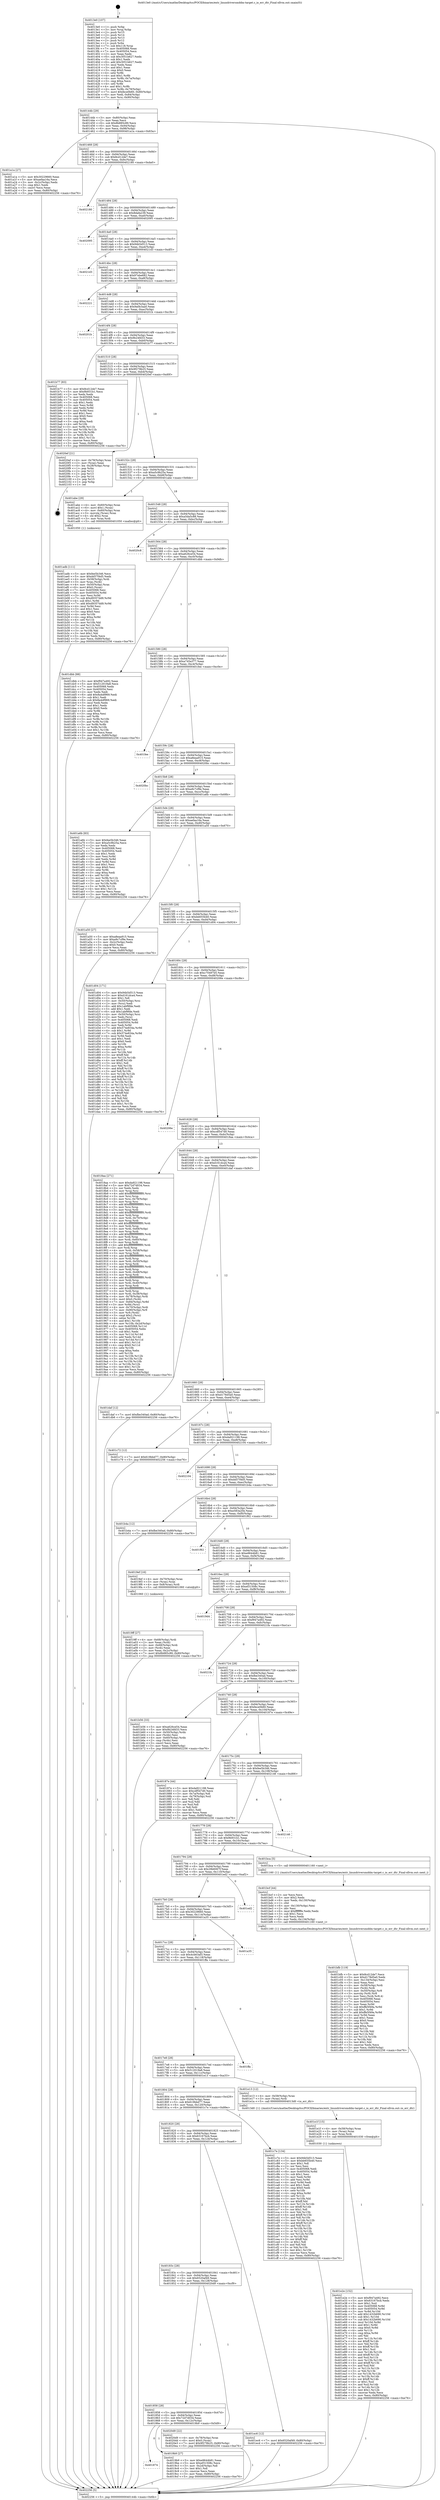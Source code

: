 digraph "0x4013e0" {
  label = "0x4013e0 (/mnt/c/Users/mathe/Desktop/tcc/POCII/binaries/extr_linuxdriversmddm-target.c_io_err_dtr_Final-ollvm.out::main(0))"
  labelloc = "t"
  node[shape=record]

  Entry [label="",width=0.3,height=0.3,shape=circle,fillcolor=black,style=filled]
  "0x40144b" [label="{
     0x40144b [29]\l
     | [instrs]\l
     &nbsp;&nbsp;0x40144b \<+3\>: mov -0x80(%rbp),%eax\l
     &nbsp;&nbsp;0x40144e \<+2\>: mov %eax,%ecx\l
     &nbsp;&nbsp;0x401450 \<+6\>: sub $0x8b885c89,%ecx\l
     &nbsp;&nbsp;0x401456 \<+6\>: mov %eax,-0x94(%rbp)\l
     &nbsp;&nbsp;0x40145c \<+6\>: mov %ecx,-0x98(%rbp)\l
     &nbsp;&nbsp;0x401462 \<+6\>: je 0000000000401a1a \<main+0x63a\>\l
  }"]
  "0x401a1a" [label="{
     0x401a1a [27]\l
     | [instrs]\l
     &nbsp;&nbsp;0x401a1a \<+5\>: mov $0x30229660,%eax\l
     &nbsp;&nbsp;0x401a1f \<+5\>: mov $0xaefaa16a,%ecx\l
     &nbsp;&nbsp;0x401a24 \<+3\>: mov -0x2c(%rbp),%edx\l
     &nbsp;&nbsp;0x401a27 \<+3\>: cmp $0x1,%edx\l
     &nbsp;&nbsp;0x401a2a \<+3\>: cmovl %ecx,%eax\l
     &nbsp;&nbsp;0x401a2d \<+3\>: mov %eax,-0x80(%rbp)\l
     &nbsp;&nbsp;0x401a30 \<+5\>: jmp 0000000000402256 \<main+0xe76\>\l
  }"]
  "0x401468" [label="{
     0x401468 [28]\l
     | [instrs]\l
     &nbsp;&nbsp;0x401468 \<+5\>: jmp 000000000040146d \<main+0x8d\>\l
     &nbsp;&nbsp;0x40146d \<+6\>: mov -0x94(%rbp),%eax\l
     &nbsp;&nbsp;0x401473 \<+5\>: sub $0x8cd12de7,%eax\l
     &nbsp;&nbsp;0x401478 \<+6\>: mov %eax,-0x9c(%rbp)\l
     &nbsp;&nbsp;0x40147e \<+6\>: je 0000000000402180 \<main+0xda0\>\l
  }"]
  Exit [label="",width=0.3,height=0.3,shape=circle,fillcolor=black,style=filled,peripheries=2]
  "0x402180" [label="{
     0x402180\l
  }", style=dashed]
  "0x401484" [label="{
     0x401484 [28]\l
     | [instrs]\l
     &nbsp;&nbsp;0x401484 \<+5\>: jmp 0000000000401489 \<main+0xa9\>\l
     &nbsp;&nbsp;0x401489 \<+6\>: mov -0x94(%rbp),%eax\l
     &nbsp;&nbsp;0x40148f \<+5\>: sub $0x8dafa239,%eax\l
     &nbsp;&nbsp;0x401494 \<+6\>: mov %eax,-0xa0(%rbp)\l
     &nbsp;&nbsp;0x40149a \<+6\>: je 0000000000402095 \<main+0xcb5\>\l
  }"]
  "0x401e2e" [label="{
     0x401e2e [152]\l
     | [instrs]\l
     &nbsp;&nbsp;0x401e2e \<+5\>: mov $0xf947a492,%ecx\l
     &nbsp;&nbsp;0x401e33 \<+5\>: mov $0x63167bcb,%edx\l
     &nbsp;&nbsp;0x401e38 \<+3\>: mov $0x1,%sil\l
     &nbsp;&nbsp;0x401e3b \<+8\>: mov 0x405068,%r8d\l
     &nbsp;&nbsp;0x401e43 \<+8\>: mov 0x405054,%r9d\l
     &nbsp;&nbsp;0x401e4b \<+3\>: mov %r8d,%r10d\l
     &nbsp;&nbsp;0x401e4e \<+7\>: add $0x1432b690,%r10d\l
     &nbsp;&nbsp;0x401e55 \<+4\>: sub $0x1,%r10d\l
     &nbsp;&nbsp;0x401e59 \<+7\>: sub $0x1432b690,%r10d\l
     &nbsp;&nbsp;0x401e60 \<+4\>: imul %r10d,%r8d\l
     &nbsp;&nbsp;0x401e64 \<+4\>: and $0x1,%r8d\l
     &nbsp;&nbsp;0x401e68 \<+4\>: cmp $0x0,%r8d\l
     &nbsp;&nbsp;0x401e6c \<+4\>: sete %r11b\l
     &nbsp;&nbsp;0x401e70 \<+4\>: cmp $0xa,%r9d\l
     &nbsp;&nbsp;0x401e74 \<+3\>: setl %bl\l
     &nbsp;&nbsp;0x401e77 \<+3\>: mov %r11b,%r14b\l
     &nbsp;&nbsp;0x401e7a \<+4\>: xor $0xff,%r14b\l
     &nbsp;&nbsp;0x401e7e \<+3\>: mov %bl,%r15b\l
     &nbsp;&nbsp;0x401e81 \<+4\>: xor $0xff,%r15b\l
     &nbsp;&nbsp;0x401e85 \<+4\>: xor $0x1,%sil\l
     &nbsp;&nbsp;0x401e89 \<+3\>: mov %r14b,%r12b\l
     &nbsp;&nbsp;0x401e8c \<+4\>: and $0xff,%r12b\l
     &nbsp;&nbsp;0x401e90 \<+3\>: and %sil,%r11b\l
     &nbsp;&nbsp;0x401e93 \<+3\>: mov %r15b,%r13b\l
     &nbsp;&nbsp;0x401e96 \<+4\>: and $0xff,%r13b\l
     &nbsp;&nbsp;0x401e9a \<+3\>: and %sil,%bl\l
     &nbsp;&nbsp;0x401e9d \<+3\>: or %r11b,%r12b\l
     &nbsp;&nbsp;0x401ea0 \<+3\>: or %bl,%r13b\l
     &nbsp;&nbsp;0x401ea3 \<+3\>: xor %r13b,%r12b\l
     &nbsp;&nbsp;0x401ea6 \<+3\>: or %r15b,%r14b\l
     &nbsp;&nbsp;0x401ea9 \<+4\>: xor $0xff,%r14b\l
     &nbsp;&nbsp;0x401ead \<+4\>: or $0x1,%sil\l
     &nbsp;&nbsp;0x401eb1 \<+3\>: and %sil,%r14b\l
     &nbsp;&nbsp;0x401eb4 \<+3\>: or %r14b,%r12b\l
     &nbsp;&nbsp;0x401eb7 \<+4\>: test $0x1,%r12b\l
     &nbsp;&nbsp;0x401ebb \<+3\>: cmovne %edx,%ecx\l
     &nbsp;&nbsp;0x401ebe \<+3\>: mov %ecx,-0x80(%rbp)\l
     &nbsp;&nbsp;0x401ec1 \<+5\>: jmp 0000000000402256 \<main+0xe76\>\l
  }"]
  "0x402095" [label="{
     0x402095\l
  }", style=dashed]
  "0x4014a0" [label="{
     0x4014a0 [28]\l
     | [instrs]\l
     &nbsp;&nbsp;0x4014a0 \<+5\>: jmp 00000000004014a5 \<main+0xc5\>\l
     &nbsp;&nbsp;0x4014a5 \<+6\>: mov -0x94(%rbp),%eax\l
     &nbsp;&nbsp;0x4014ab \<+5\>: sub $0x94b5d513,%eax\l
     &nbsp;&nbsp;0x4014b0 \<+6\>: mov %eax,-0xa4(%rbp)\l
     &nbsp;&nbsp;0x4014b6 \<+6\>: je 00000000004021d3 \<main+0xdf3\>\l
  }"]
  "0x401e1f" [label="{
     0x401e1f [15]\l
     | [instrs]\l
     &nbsp;&nbsp;0x401e1f \<+4\>: mov -0x58(%rbp),%rax\l
     &nbsp;&nbsp;0x401e23 \<+3\>: mov (%rax),%rax\l
     &nbsp;&nbsp;0x401e26 \<+3\>: mov %rax,%rdi\l
     &nbsp;&nbsp;0x401e29 \<+5\>: call 0000000000401030 \<free@plt\>\l
     | [calls]\l
     &nbsp;&nbsp;0x401030 \{1\} (unknown)\l
  }"]
  "0x4021d3" [label="{
     0x4021d3\l
  }", style=dashed]
  "0x4014bc" [label="{
     0x4014bc [28]\l
     | [instrs]\l
     &nbsp;&nbsp;0x4014bc \<+5\>: jmp 00000000004014c1 \<main+0xe1\>\l
     &nbsp;&nbsp;0x4014c1 \<+6\>: mov -0x94(%rbp),%eax\l
     &nbsp;&nbsp;0x4014c7 \<+5\>: sub $0x97ebe682,%eax\l
     &nbsp;&nbsp;0x4014cc \<+6\>: mov %eax,-0xa8(%rbp)\l
     &nbsp;&nbsp;0x4014d2 \<+6\>: je 0000000000402221 \<main+0xe41\>\l
  }"]
  "0x401bfb" [label="{
     0x401bfb [119]\l
     | [instrs]\l
     &nbsp;&nbsp;0x401bfb \<+5\>: mov $0x8cd12de7,%ecx\l
     &nbsp;&nbsp;0x401c00 \<+5\>: mov $0xd178d5a0,%edx\l
     &nbsp;&nbsp;0x401c05 \<+6\>: mov -0x134(%rbp),%esi\l
     &nbsp;&nbsp;0x401c0b \<+3\>: imul %eax,%esi\l
     &nbsp;&nbsp;0x401c0e \<+4\>: mov -0x58(%rbp),%rdi\l
     &nbsp;&nbsp;0x401c12 \<+3\>: mov (%rdi),%rdi\l
     &nbsp;&nbsp;0x401c15 \<+4\>: mov -0x50(%rbp),%r8\l
     &nbsp;&nbsp;0x401c19 \<+3\>: movslq (%r8),%r8\l
     &nbsp;&nbsp;0x401c1c \<+4\>: mov %esi,(%rdi,%r8,4)\l
     &nbsp;&nbsp;0x401c20 \<+7\>: mov 0x405068,%eax\l
     &nbsp;&nbsp;0x401c27 \<+7\>: mov 0x405054,%esi\l
     &nbsp;&nbsp;0x401c2e \<+3\>: mov %eax,%r9d\l
     &nbsp;&nbsp;0x401c31 \<+7\>: sub $0xffe5f49a,%r9d\l
     &nbsp;&nbsp;0x401c38 \<+4\>: sub $0x1,%r9d\l
     &nbsp;&nbsp;0x401c3c \<+7\>: add $0xffe5f49a,%r9d\l
     &nbsp;&nbsp;0x401c43 \<+4\>: imul %r9d,%eax\l
     &nbsp;&nbsp;0x401c47 \<+3\>: and $0x1,%eax\l
     &nbsp;&nbsp;0x401c4a \<+3\>: cmp $0x0,%eax\l
     &nbsp;&nbsp;0x401c4d \<+4\>: sete %r10b\l
     &nbsp;&nbsp;0x401c51 \<+3\>: cmp $0xa,%esi\l
     &nbsp;&nbsp;0x401c54 \<+4\>: setl %r11b\l
     &nbsp;&nbsp;0x401c58 \<+3\>: mov %r10b,%bl\l
     &nbsp;&nbsp;0x401c5b \<+3\>: and %r11b,%bl\l
     &nbsp;&nbsp;0x401c5e \<+3\>: xor %r11b,%r10b\l
     &nbsp;&nbsp;0x401c61 \<+3\>: or %r10b,%bl\l
     &nbsp;&nbsp;0x401c64 \<+3\>: test $0x1,%bl\l
     &nbsp;&nbsp;0x401c67 \<+3\>: cmovne %edx,%ecx\l
     &nbsp;&nbsp;0x401c6a \<+3\>: mov %ecx,-0x80(%rbp)\l
     &nbsp;&nbsp;0x401c6d \<+5\>: jmp 0000000000402256 \<main+0xe76\>\l
  }"]
  "0x402221" [label="{
     0x402221\l
  }", style=dashed]
  "0x4014d8" [label="{
     0x4014d8 [28]\l
     | [instrs]\l
     &nbsp;&nbsp;0x4014d8 \<+5\>: jmp 00000000004014dd \<main+0xfd\>\l
     &nbsp;&nbsp;0x4014dd \<+6\>: mov -0x94(%rbp),%eax\l
     &nbsp;&nbsp;0x4014e3 \<+5\>: sub $0x9a0b3aa0,%eax\l
     &nbsp;&nbsp;0x4014e8 \<+6\>: mov %eax,-0xac(%rbp)\l
     &nbsp;&nbsp;0x4014ee \<+6\>: je 000000000040201b \<main+0xc3b\>\l
  }"]
  "0x401bcf" [label="{
     0x401bcf [44]\l
     | [instrs]\l
     &nbsp;&nbsp;0x401bcf \<+2\>: xor %ecx,%ecx\l
     &nbsp;&nbsp;0x401bd1 \<+5\>: mov $0x2,%edx\l
     &nbsp;&nbsp;0x401bd6 \<+6\>: mov %edx,-0x130(%rbp)\l
     &nbsp;&nbsp;0x401bdc \<+1\>: cltd\l
     &nbsp;&nbsp;0x401bdd \<+6\>: mov -0x130(%rbp),%esi\l
     &nbsp;&nbsp;0x401be3 \<+2\>: idiv %esi\l
     &nbsp;&nbsp;0x401be5 \<+6\>: imul $0xfffffffe,%edx,%edx\l
     &nbsp;&nbsp;0x401beb \<+3\>: sub $0x1,%ecx\l
     &nbsp;&nbsp;0x401bee \<+2\>: sub %ecx,%edx\l
     &nbsp;&nbsp;0x401bf0 \<+6\>: mov %edx,-0x134(%rbp)\l
     &nbsp;&nbsp;0x401bf6 \<+5\>: call 0000000000401160 \<next_i\>\l
     | [calls]\l
     &nbsp;&nbsp;0x401160 \{1\} (/mnt/c/Users/mathe/Desktop/tcc/POCII/binaries/extr_linuxdriversmddm-target.c_io_err_dtr_Final-ollvm.out::next_i)\l
  }"]
  "0x40201b" [label="{
     0x40201b\l
  }", style=dashed]
  "0x4014f4" [label="{
     0x4014f4 [28]\l
     | [instrs]\l
     &nbsp;&nbsp;0x4014f4 \<+5\>: jmp 00000000004014f9 \<main+0x119\>\l
     &nbsp;&nbsp;0x4014f9 \<+6\>: mov -0x94(%rbp),%eax\l
     &nbsp;&nbsp;0x4014ff \<+5\>: sub $0x9b24fd33,%eax\l
     &nbsp;&nbsp;0x401504 \<+6\>: mov %eax,-0xb0(%rbp)\l
     &nbsp;&nbsp;0x40150a \<+6\>: je 0000000000401b77 \<main+0x797\>\l
  }"]
  "0x401adb" [label="{
     0x401adb [111]\l
     | [instrs]\l
     &nbsp;&nbsp;0x401adb \<+5\>: mov $0xfee5b346,%ecx\l
     &nbsp;&nbsp;0x401ae0 \<+5\>: mov $0xdd57f4d5,%edx\l
     &nbsp;&nbsp;0x401ae5 \<+4\>: mov -0x58(%rbp),%rdi\l
     &nbsp;&nbsp;0x401ae9 \<+3\>: mov %rax,(%rdi)\l
     &nbsp;&nbsp;0x401aec \<+4\>: mov -0x50(%rbp),%rax\l
     &nbsp;&nbsp;0x401af0 \<+6\>: movl $0x0,(%rax)\l
     &nbsp;&nbsp;0x401af6 \<+7\>: mov 0x405068,%esi\l
     &nbsp;&nbsp;0x401afd \<+8\>: mov 0x405054,%r8d\l
     &nbsp;&nbsp;0x401b05 \<+3\>: mov %esi,%r9d\l
     &nbsp;&nbsp;0x401b08 \<+7\>: sub $0xd9357dd9,%r9d\l
     &nbsp;&nbsp;0x401b0f \<+4\>: sub $0x1,%r9d\l
     &nbsp;&nbsp;0x401b13 \<+7\>: add $0xd9357dd9,%r9d\l
     &nbsp;&nbsp;0x401b1a \<+4\>: imul %r9d,%esi\l
     &nbsp;&nbsp;0x401b1e \<+3\>: and $0x1,%esi\l
     &nbsp;&nbsp;0x401b21 \<+3\>: cmp $0x0,%esi\l
     &nbsp;&nbsp;0x401b24 \<+4\>: sete %r10b\l
     &nbsp;&nbsp;0x401b28 \<+4\>: cmp $0xa,%r8d\l
     &nbsp;&nbsp;0x401b2c \<+4\>: setl %r11b\l
     &nbsp;&nbsp;0x401b30 \<+3\>: mov %r10b,%bl\l
     &nbsp;&nbsp;0x401b33 \<+3\>: and %r11b,%bl\l
     &nbsp;&nbsp;0x401b36 \<+3\>: xor %r11b,%r10b\l
     &nbsp;&nbsp;0x401b39 \<+3\>: or %r10b,%bl\l
     &nbsp;&nbsp;0x401b3c \<+3\>: test $0x1,%bl\l
     &nbsp;&nbsp;0x401b3f \<+3\>: cmovne %edx,%ecx\l
     &nbsp;&nbsp;0x401b42 \<+3\>: mov %ecx,-0x80(%rbp)\l
     &nbsp;&nbsp;0x401b45 \<+5\>: jmp 0000000000402256 \<main+0xe76\>\l
  }"]
  "0x401b77" [label="{
     0x401b77 [83]\l
     | [instrs]\l
     &nbsp;&nbsp;0x401b77 \<+5\>: mov $0x8cd12de7,%eax\l
     &nbsp;&nbsp;0x401b7c \<+5\>: mov $0x9b931b1,%ecx\l
     &nbsp;&nbsp;0x401b81 \<+2\>: xor %edx,%edx\l
     &nbsp;&nbsp;0x401b83 \<+7\>: mov 0x405068,%esi\l
     &nbsp;&nbsp;0x401b8a \<+7\>: mov 0x405054,%edi\l
     &nbsp;&nbsp;0x401b91 \<+3\>: sub $0x1,%edx\l
     &nbsp;&nbsp;0x401b94 \<+3\>: mov %esi,%r8d\l
     &nbsp;&nbsp;0x401b97 \<+3\>: add %edx,%r8d\l
     &nbsp;&nbsp;0x401b9a \<+4\>: imul %r8d,%esi\l
     &nbsp;&nbsp;0x401b9e \<+3\>: and $0x1,%esi\l
     &nbsp;&nbsp;0x401ba1 \<+3\>: cmp $0x0,%esi\l
     &nbsp;&nbsp;0x401ba4 \<+4\>: sete %r9b\l
     &nbsp;&nbsp;0x401ba8 \<+3\>: cmp $0xa,%edi\l
     &nbsp;&nbsp;0x401bab \<+4\>: setl %r10b\l
     &nbsp;&nbsp;0x401baf \<+3\>: mov %r9b,%r11b\l
     &nbsp;&nbsp;0x401bb2 \<+3\>: and %r10b,%r11b\l
     &nbsp;&nbsp;0x401bb5 \<+3\>: xor %r10b,%r9b\l
     &nbsp;&nbsp;0x401bb8 \<+3\>: or %r9b,%r11b\l
     &nbsp;&nbsp;0x401bbb \<+4\>: test $0x1,%r11b\l
     &nbsp;&nbsp;0x401bbf \<+3\>: cmovne %ecx,%eax\l
     &nbsp;&nbsp;0x401bc2 \<+3\>: mov %eax,-0x80(%rbp)\l
     &nbsp;&nbsp;0x401bc5 \<+5\>: jmp 0000000000402256 \<main+0xe76\>\l
  }"]
  "0x401510" [label="{
     0x401510 [28]\l
     | [instrs]\l
     &nbsp;&nbsp;0x401510 \<+5\>: jmp 0000000000401515 \<main+0x135\>\l
     &nbsp;&nbsp;0x401515 \<+6\>: mov -0x94(%rbp),%eax\l
     &nbsp;&nbsp;0x40151b \<+5\>: sub $0x9f278b25,%eax\l
     &nbsp;&nbsp;0x401520 \<+6\>: mov %eax,-0xb4(%rbp)\l
     &nbsp;&nbsp;0x401526 \<+6\>: je 00000000004020ef \<main+0xd0f\>\l
  }"]
  "0x4019ff" [label="{
     0x4019ff [27]\l
     | [instrs]\l
     &nbsp;&nbsp;0x4019ff \<+4\>: mov -0x68(%rbp),%rdi\l
     &nbsp;&nbsp;0x401a03 \<+2\>: mov %eax,(%rdi)\l
     &nbsp;&nbsp;0x401a05 \<+4\>: mov -0x68(%rbp),%rdi\l
     &nbsp;&nbsp;0x401a09 \<+2\>: mov (%rdi),%eax\l
     &nbsp;&nbsp;0x401a0b \<+3\>: mov %eax,-0x2c(%rbp)\l
     &nbsp;&nbsp;0x401a0e \<+7\>: movl $0x8b885c89,-0x80(%rbp)\l
     &nbsp;&nbsp;0x401a15 \<+5\>: jmp 0000000000402256 \<main+0xe76\>\l
  }"]
  "0x4020ef" [label="{
     0x4020ef [21]\l
     | [instrs]\l
     &nbsp;&nbsp;0x4020ef \<+4\>: mov -0x78(%rbp),%rax\l
     &nbsp;&nbsp;0x4020f3 \<+2\>: mov (%rax),%eax\l
     &nbsp;&nbsp;0x4020f5 \<+4\>: lea -0x28(%rbp),%rsp\l
     &nbsp;&nbsp;0x4020f9 \<+1\>: pop %rbx\l
     &nbsp;&nbsp;0x4020fa \<+2\>: pop %r12\l
     &nbsp;&nbsp;0x4020fc \<+2\>: pop %r13\l
     &nbsp;&nbsp;0x4020fe \<+2\>: pop %r14\l
     &nbsp;&nbsp;0x402100 \<+2\>: pop %r15\l
     &nbsp;&nbsp;0x402102 \<+1\>: pop %rbp\l
     &nbsp;&nbsp;0x402103 \<+1\>: ret\l
  }"]
  "0x40152c" [label="{
     0x40152c [28]\l
     | [instrs]\l
     &nbsp;&nbsp;0x40152c \<+5\>: jmp 0000000000401531 \<main+0x151\>\l
     &nbsp;&nbsp;0x401531 \<+6\>: mov -0x94(%rbp),%eax\l
     &nbsp;&nbsp;0x401537 \<+5\>: sub $0xa5c9b25a,%eax\l
     &nbsp;&nbsp;0x40153c \<+6\>: mov %eax,-0xb8(%rbp)\l
     &nbsp;&nbsp;0x401542 \<+6\>: je 0000000000401abe \<main+0x6de\>\l
  }"]
  "0x401874" [label="{
     0x401874\l
  }", style=dashed]
  "0x401abe" [label="{
     0x401abe [29]\l
     | [instrs]\l
     &nbsp;&nbsp;0x401abe \<+4\>: mov -0x60(%rbp),%rax\l
     &nbsp;&nbsp;0x401ac2 \<+6\>: movl $0x1,(%rax)\l
     &nbsp;&nbsp;0x401ac8 \<+4\>: mov -0x60(%rbp),%rax\l
     &nbsp;&nbsp;0x401acc \<+3\>: movslq (%rax),%rax\l
     &nbsp;&nbsp;0x401acf \<+4\>: shl $0x2,%rax\l
     &nbsp;&nbsp;0x401ad3 \<+3\>: mov %rax,%rdi\l
     &nbsp;&nbsp;0x401ad6 \<+5\>: call 0000000000401050 \<malloc@plt\>\l
     | [calls]\l
     &nbsp;&nbsp;0x401050 \{1\} (unknown)\l
  }"]
  "0x401548" [label="{
     0x401548 [28]\l
     | [instrs]\l
     &nbsp;&nbsp;0x401548 \<+5\>: jmp 000000000040154d \<main+0x16d\>\l
     &nbsp;&nbsp;0x40154d \<+6\>: mov -0x94(%rbp),%eax\l
     &nbsp;&nbsp;0x401553 \<+5\>: sub $0xa5da5c88,%eax\l
     &nbsp;&nbsp;0x401558 \<+6\>: mov %eax,-0xbc(%rbp)\l
     &nbsp;&nbsp;0x40155e \<+6\>: je 00000000004020c8 \<main+0xce8\>\l
  }"]
  "0x4019b9" [label="{
     0x4019b9 [27]\l
     | [instrs]\l
     &nbsp;&nbsp;0x4019b9 \<+5\>: mov $0xe9644b81,%eax\l
     &nbsp;&nbsp;0x4019be \<+5\>: mov $0xef31508c,%ecx\l
     &nbsp;&nbsp;0x4019c3 \<+3\>: mov -0x2d(%rbp),%dl\l
     &nbsp;&nbsp;0x4019c6 \<+3\>: test $0x1,%dl\l
     &nbsp;&nbsp;0x4019c9 \<+3\>: cmovne %ecx,%eax\l
     &nbsp;&nbsp;0x4019cc \<+3\>: mov %eax,-0x80(%rbp)\l
     &nbsp;&nbsp;0x4019cf \<+5\>: jmp 0000000000402256 \<main+0xe76\>\l
  }"]
  "0x4020c8" [label="{
     0x4020c8\l
  }", style=dashed]
  "0x401564" [label="{
     0x401564 [28]\l
     | [instrs]\l
     &nbsp;&nbsp;0x401564 \<+5\>: jmp 0000000000401569 \<main+0x189\>\l
     &nbsp;&nbsp;0x401569 \<+6\>: mov -0x94(%rbp),%eax\l
     &nbsp;&nbsp;0x40156f \<+5\>: sub $0xa626ce54,%eax\l
     &nbsp;&nbsp;0x401574 \<+6\>: mov %eax,-0xc0(%rbp)\l
     &nbsp;&nbsp;0x40157a \<+6\>: je 0000000000401dbb \<main+0x9db\>\l
  }"]
  "0x401858" [label="{
     0x401858 [28]\l
     | [instrs]\l
     &nbsp;&nbsp;0x401858 \<+5\>: jmp 000000000040185d \<main+0x47d\>\l
     &nbsp;&nbsp;0x40185d \<+6\>: mov -0x94(%rbp),%eax\l
     &nbsp;&nbsp;0x401863 \<+5\>: sub $0x72d7d034,%eax\l
     &nbsp;&nbsp;0x401868 \<+6\>: mov %eax,-0x12c(%rbp)\l
     &nbsp;&nbsp;0x40186e \<+6\>: je 00000000004019b9 \<main+0x5d9\>\l
  }"]
  "0x401dbb" [label="{
     0x401dbb [88]\l
     | [instrs]\l
     &nbsp;&nbsp;0x401dbb \<+5\>: mov $0xf947a492,%eax\l
     &nbsp;&nbsp;0x401dc0 \<+5\>: mov $0x512019a8,%ecx\l
     &nbsp;&nbsp;0x401dc5 \<+7\>: mov 0x405068,%edx\l
     &nbsp;&nbsp;0x401dcc \<+7\>: mov 0x405054,%esi\l
     &nbsp;&nbsp;0x401dd3 \<+2\>: mov %edx,%edi\l
     &nbsp;&nbsp;0x401dd5 \<+6\>: add $0x8a4df969,%edi\l
     &nbsp;&nbsp;0x401ddb \<+3\>: sub $0x1,%edi\l
     &nbsp;&nbsp;0x401dde \<+6\>: sub $0x8a4df969,%edi\l
     &nbsp;&nbsp;0x401de4 \<+3\>: imul %edi,%edx\l
     &nbsp;&nbsp;0x401de7 \<+3\>: and $0x1,%edx\l
     &nbsp;&nbsp;0x401dea \<+3\>: cmp $0x0,%edx\l
     &nbsp;&nbsp;0x401ded \<+4\>: sete %r8b\l
     &nbsp;&nbsp;0x401df1 \<+3\>: cmp $0xa,%esi\l
     &nbsp;&nbsp;0x401df4 \<+4\>: setl %r9b\l
     &nbsp;&nbsp;0x401df8 \<+3\>: mov %r8b,%r10b\l
     &nbsp;&nbsp;0x401dfb \<+3\>: and %r9b,%r10b\l
     &nbsp;&nbsp;0x401dfe \<+3\>: xor %r9b,%r8b\l
     &nbsp;&nbsp;0x401e01 \<+3\>: or %r8b,%r10b\l
     &nbsp;&nbsp;0x401e04 \<+4\>: test $0x1,%r10b\l
     &nbsp;&nbsp;0x401e08 \<+3\>: cmovne %ecx,%eax\l
     &nbsp;&nbsp;0x401e0b \<+3\>: mov %eax,-0x80(%rbp)\l
     &nbsp;&nbsp;0x401e0e \<+5\>: jmp 0000000000402256 \<main+0xe76\>\l
  }"]
  "0x401580" [label="{
     0x401580 [28]\l
     | [instrs]\l
     &nbsp;&nbsp;0x401580 \<+5\>: jmp 0000000000401585 \<main+0x1a5\>\l
     &nbsp;&nbsp;0x401585 \<+6\>: mov -0x94(%rbp),%eax\l
     &nbsp;&nbsp;0x40158b \<+5\>: sub $0xa745a377,%eax\l
     &nbsp;&nbsp;0x401590 \<+6\>: mov %eax,-0xc4(%rbp)\l
     &nbsp;&nbsp;0x401596 \<+6\>: je 0000000000401fee \<main+0xc0e\>\l
  }"]
  "0x4020d9" [label="{
     0x4020d9 [22]\l
     | [instrs]\l
     &nbsp;&nbsp;0x4020d9 \<+4\>: mov -0x78(%rbp),%rax\l
     &nbsp;&nbsp;0x4020dd \<+6\>: movl $0x0,(%rax)\l
     &nbsp;&nbsp;0x4020e3 \<+7\>: movl $0x9f278b25,-0x80(%rbp)\l
     &nbsp;&nbsp;0x4020ea \<+5\>: jmp 0000000000402256 \<main+0xe76\>\l
  }"]
  "0x401fee" [label="{
     0x401fee\l
  }", style=dashed]
  "0x40159c" [label="{
     0x40159c [28]\l
     | [instrs]\l
     &nbsp;&nbsp;0x40159c \<+5\>: jmp 00000000004015a1 \<main+0x1c1\>\l
     &nbsp;&nbsp;0x4015a1 \<+6\>: mov -0x94(%rbp),%eax\l
     &nbsp;&nbsp;0x4015a7 \<+5\>: sub $0xa8eaa915,%eax\l
     &nbsp;&nbsp;0x4015ac \<+6\>: mov %eax,-0xc8(%rbp)\l
     &nbsp;&nbsp;0x4015b2 \<+6\>: je 00000000004020bc \<main+0xcdc\>\l
  }"]
  "0x40183c" [label="{
     0x40183c [28]\l
     | [instrs]\l
     &nbsp;&nbsp;0x40183c \<+5\>: jmp 0000000000401841 \<main+0x461\>\l
     &nbsp;&nbsp;0x401841 \<+6\>: mov -0x94(%rbp),%eax\l
     &nbsp;&nbsp;0x401847 \<+5\>: sub $0x6520af49,%eax\l
     &nbsp;&nbsp;0x40184c \<+6\>: mov %eax,-0x128(%rbp)\l
     &nbsp;&nbsp;0x401852 \<+6\>: je 00000000004020d9 \<main+0xcf9\>\l
  }"]
  "0x4020bc" [label="{
     0x4020bc\l
  }", style=dashed]
  "0x4015b8" [label="{
     0x4015b8 [28]\l
     | [instrs]\l
     &nbsp;&nbsp;0x4015b8 \<+5\>: jmp 00000000004015bd \<main+0x1dd\>\l
     &nbsp;&nbsp;0x4015bd \<+6\>: mov -0x94(%rbp),%eax\l
     &nbsp;&nbsp;0x4015c3 \<+5\>: sub $0xa9c7cf9e,%eax\l
     &nbsp;&nbsp;0x4015c8 \<+6\>: mov %eax,-0xcc(%rbp)\l
     &nbsp;&nbsp;0x4015ce \<+6\>: je 0000000000401a6b \<main+0x68b\>\l
  }"]
  "0x401ec6" [label="{
     0x401ec6 [12]\l
     | [instrs]\l
     &nbsp;&nbsp;0x401ec6 \<+7\>: movl $0x6520af49,-0x80(%rbp)\l
     &nbsp;&nbsp;0x401ecd \<+5\>: jmp 0000000000402256 \<main+0xe76\>\l
  }"]
  "0x401a6b" [label="{
     0x401a6b [83]\l
     | [instrs]\l
     &nbsp;&nbsp;0x401a6b \<+5\>: mov $0xfee5b346,%eax\l
     &nbsp;&nbsp;0x401a70 \<+5\>: mov $0xa5c9b25a,%ecx\l
     &nbsp;&nbsp;0x401a75 \<+2\>: xor %edx,%edx\l
     &nbsp;&nbsp;0x401a77 \<+7\>: mov 0x405068,%esi\l
     &nbsp;&nbsp;0x401a7e \<+7\>: mov 0x405054,%edi\l
     &nbsp;&nbsp;0x401a85 \<+3\>: sub $0x1,%edx\l
     &nbsp;&nbsp;0x401a88 \<+3\>: mov %esi,%r8d\l
     &nbsp;&nbsp;0x401a8b \<+3\>: add %edx,%r8d\l
     &nbsp;&nbsp;0x401a8e \<+4\>: imul %r8d,%esi\l
     &nbsp;&nbsp;0x401a92 \<+3\>: and $0x1,%esi\l
     &nbsp;&nbsp;0x401a95 \<+3\>: cmp $0x0,%esi\l
     &nbsp;&nbsp;0x401a98 \<+4\>: sete %r9b\l
     &nbsp;&nbsp;0x401a9c \<+3\>: cmp $0xa,%edi\l
     &nbsp;&nbsp;0x401a9f \<+4\>: setl %r10b\l
     &nbsp;&nbsp;0x401aa3 \<+3\>: mov %r9b,%r11b\l
     &nbsp;&nbsp;0x401aa6 \<+3\>: and %r10b,%r11b\l
     &nbsp;&nbsp;0x401aa9 \<+3\>: xor %r10b,%r9b\l
     &nbsp;&nbsp;0x401aac \<+3\>: or %r9b,%r11b\l
     &nbsp;&nbsp;0x401aaf \<+4\>: test $0x1,%r11b\l
     &nbsp;&nbsp;0x401ab3 \<+3\>: cmovne %ecx,%eax\l
     &nbsp;&nbsp;0x401ab6 \<+3\>: mov %eax,-0x80(%rbp)\l
     &nbsp;&nbsp;0x401ab9 \<+5\>: jmp 0000000000402256 \<main+0xe76\>\l
  }"]
  "0x4015d4" [label="{
     0x4015d4 [28]\l
     | [instrs]\l
     &nbsp;&nbsp;0x4015d4 \<+5\>: jmp 00000000004015d9 \<main+0x1f9\>\l
     &nbsp;&nbsp;0x4015d9 \<+6\>: mov -0x94(%rbp),%eax\l
     &nbsp;&nbsp;0x4015df \<+5\>: sub $0xaefaa16a,%eax\l
     &nbsp;&nbsp;0x4015e4 \<+6\>: mov %eax,-0xd0(%rbp)\l
     &nbsp;&nbsp;0x4015ea \<+6\>: je 0000000000401a50 \<main+0x670\>\l
  }"]
  "0x401820" [label="{
     0x401820 [28]\l
     | [instrs]\l
     &nbsp;&nbsp;0x401820 \<+5\>: jmp 0000000000401825 \<main+0x445\>\l
     &nbsp;&nbsp;0x401825 \<+6\>: mov -0x94(%rbp),%eax\l
     &nbsp;&nbsp;0x40182b \<+5\>: sub $0x63167bcb,%eax\l
     &nbsp;&nbsp;0x401830 \<+6\>: mov %eax,-0x124(%rbp)\l
     &nbsp;&nbsp;0x401836 \<+6\>: je 0000000000401ec6 \<main+0xae6\>\l
  }"]
  "0x401a50" [label="{
     0x401a50 [27]\l
     | [instrs]\l
     &nbsp;&nbsp;0x401a50 \<+5\>: mov $0xa8eaa915,%eax\l
     &nbsp;&nbsp;0x401a55 \<+5\>: mov $0xa9c7cf9e,%ecx\l
     &nbsp;&nbsp;0x401a5a \<+3\>: mov -0x2c(%rbp),%edx\l
     &nbsp;&nbsp;0x401a5d \<+3\>: cmp $0x0,%edx\l
     &nbsp;&nbsp;0x401a60 \<+3\>: cmove %ecx,%eax\l
     &nbsp;&nbsp;0x401a63 \<+3\>: mov %eax,-0x80(%rbp)\l
     &nbsp;&nbsp;0x401a66 \<+5\>: jmp 0000000000402256 \<main+0xe76\>\l
  }"]
  "0x4015f0" [label="{
     0x4015f0 [28]\l
     | [instrs]\l
     &nbsp;&nbsp;0x4015f0 \<+5\>: jmp 00000000004015f5 \<main+0x215\>\l
     &nbsp;&nbsp;0x4015f5 \<+6\>: mov -0x94(%rbp),%eax\l
     &nbsp;&nbsp;0x4015fb \<+5\>: sub $0xbb655b40,%eax\l
     &nbsp;&nbsp;0x401600 \<+6\>: mov %eax,-0xd4(%rbp)\l
     &nbsp;&nbsp;0x401606 \<+6\>: je 0000000000401d04 \<main+0x924\>\l
  }"]
  "0x401c7e" [label="{
     0x401c7e [134]\l
     | [instrs]\l
     &nbsp;&nbsp;0x401c7e \<+5\>: mov $0x94b5d513,%eax\l
     &nbsp;&nbsp;0x401c83 \<+5\>: mov $0xbb655b40,%ecx\l
     &nbsp;&nbsp;0x401c88 \<+2\>: mov $0x1,%dl\l
     &nbsp;&nbsp;0x401c8a \<+2\>: xor %esi,%esi\l
     &nbsp;&nbsp;0x401c8c \<+7\>: mov 0x405068,%edi\l
     &nbsp;&nbsp;0x401c93 \<+8\>: mov 0x405054,%r8d\l
     &nbsp;&nbsp;0x401c9b \<+3\>: sub $0x1,%esi\l
     &nbsp;&nbsp;0x401c9e \<+3\>: mov %edi,%r9d\l
     &nbsp;&nbsp;0x401ca1 \<+3\>: add %esi,%r9d\l
     &nbsp;&nbsp;0x401ca4 \<+4\>: imul %r9d,%edi\l
     &nbsp;&nbsp;0x401ca8 \<+3\>: and $0x1,%edi\l
     &nbsp;&nbsp;0x401cab \<+3\>: cmp $0x0,%edi\l
     &nbsp;&nbsp;0x401cae \<+4\>: sete %r10b\l
     &nbsp;&nbsp;0x401cb2 \<+4\>: cmp $0xa,%r8d\l
     &nbsp;&nbsp;0x401cb6 \<+4\>: setl %r11b\l
     &nbsp;&nbsp;0x401cba \<+3\>: mov %r10b,%bl\l
     &nbsp;&nbsp;0x401cbd \<+3\>: xor $0xff,%bl\l
     &nbsp;&nbsp;0x401cc0 \<+3\>: mov %r11b,%r14b\l
     &nbsp;&nbsp;0x401cc3 \<+4\>: xor $0xff,%r14b\l
     &nbsp;&nbsp;0x401cc7 \<+3\>: xor $0x1,%dl\l
     &nbsp;&nbsp;0x401cca \<+3\>: mov %bl,%r15b\l
     &nbsp;&nbsp;0x401ccd \<+4\>: and $0xff,%r15b\l
     &nbsp;&nbsp;0x401cd1 \<+3\>: and %dl,%r10b\l
     &nbsp;&nbsp;0x401cd4 \<+3\>: mov %r14b,%r12b\l
     &nbsp;&nbsp;0x401cd7 \<+4\>: and $0xff,%r12b\l
     &nbsp;&nbsp;0x401cdb \<+3\>: and %dl,%r11b\l
     &nbsp;&nbsp;0x401cde \<+3\>: or %r10b,%r15b\l
     &nbsp;&nbsp;0x401ce1 \<+3\>: or %r11b,%r12b\l
     &nbsp;&nbsp;0x401ce4 \<+3\>: xor %r12b,%r15b\l
     &nbsp;&nbsp;0x401ce7 \<+3\>: or %r14b,%bl\l
     &nbsp;&nbsp;0x401cea \<+3\>: xor $0xff,%bl\l
     &nbsp;&nbsp;0x401ced \<+3\>: or $0x1,%dl\l
     &nbsp;&nbsp;0x401cf0 \<+2\>: and %dl,%bl\l
     &nbsp;&nbsp;0x401cf2 \<+3\>: or %bl,%r15b\l
     &nbsp;&nbsp;0x401cf5 \<+4\>: test $0x1,%r15b\l
     &nbsp;&nbsp;0x401cf9 \<+3\>: cmovne %ecx,%eax\l
     &nbsp;&nbsp;0x401cfc \<+3\>: mov %eax,-0x80(%rbp)\l
     &nbsp;&nbsp;0x401cff \<+5\>: jmp 0000000000402256 \<main+0xe76\>\l
  }"]
  "0x401d04" [label="{
     0x401d04 [171]\l
     | [instrs]\l
     &nbsp;&nbsp;0x401d04 \<+5\>: mov $0x94b5d513,%eax\l
     &nbsp;&nbsp;0x401d09 \<+5\>: mov $0xd161dca4,%ecx\l
     &nbsp;&nbsp;0x401d0e \<+2\>: mov $0x1,%dl\l
     &nbsp;&nbsp;0x401d10 \<+4\>: mov -0x50(%rbp),%rsi\l
     &nbsp;&nbsp;0x401d14 \<+2\>: mov (%rsi),%edi\l
     &nbsp;&nbsp;0x401d16 \<+6\>: add $0x1abf9fde,%edi\l
     &nbsp;&nbsp;0x401d1c \<+3\>: add $0x1,%edi\l
     &nbsp;&nbsp;0x401d1f \<+6\>: sub $0x1abf9fde,%edi\l
     &nbsp;&nbsp;0x401d25 \<+4\>: mov -0x50(%rbp),%rsi\l
     &nbsp;&nbsp;0x401d29 \<+2\>: mov %edi,(%rsi)\l
     &nbsp;&nbsp;0x401d2b \<+7\>: mov 0x405068,%edi\l
     &nbsp;&nbsp;0x401d32 \<+8\>: mov 0x405054,%r8d\l
     &nbsp;&nbsp;0x401d3a \<+3\>: mov %edi,%r9d\l
     &nbsp;&nbsp;0x401d3d \<+7\>: add $0x574e834a,%r9d\l
     &nbsp;&nbsp;0x401d44 \<+4\>: sub $0x1,%r9d\l
     &nbsp;&nbsp;0x401d48 \<+7\>: sub $0x574e834a,%r9d\l
     &nbsp;&nbsp;0x401d4f \<+4\>: imul %r9d,%edi\l
     &nbsp;&nbsp;0x401d53 \<+3\>: and $0x1,%edi\l
     &nbsp;&nbsp;0x401d56 \<+3\>: cmp $0x0,%edi\l
     &nbsp;&nbsp;0x401d59 \<+4\>: sete %r10b\l
     &nbsp;&nbsp;0x401d5d \<+4\>: cmp $0xa,%r8d\l
     &nbsp;&nbsp;0x401d61 \<+4\>: setl %r11b\l
     &nbsp;&nbsp;0x401d65 \<+3\>: mov %r10b,%bl\l
     &nbsp;&nbsp;0x401d68 \<+3\>: xor $0xff,%bl\l
     &nbsp;&nbsp;0x401d6b \<+3\>: mov %r11b,%r14b\l
     &nbsp;&nbsp;0x401d6e \<+4\>: xor $0xff,%r14b\l
     &nbsp;&nbsp;0x401d72 \<+3\>: xor $0x1,%dl\l
     &nbsp;&nbsp;0x401d75 \<+3\>: mov %bl,%r15b\l
     &nbsp;&nbsp;0x401d78 \<+4\>: and $0xff,%r15b\l
     &nbsp;&nbsp;0x401d7c \<+3\>: and %dl,%r10b\l
     &nbsp;&nbsp;0x401d7f \<+3\>: mov %r14b,%r12b\l
     &nbsp;&nbsp;0x401d82 \<+4\>: and $0xff,%r12b\l
     &nbsp;&nbsp;0x401d86 \<+3\>: and %dl,%r11b\l
     &nbsp;&nbsp;0x401d89 \<+3\>: or %r10b,%r15b\l
     &nbsp;&nbsp;0x401d8c \<+3\>: or %r11b,%r12b\l
     &nbsp;&nbsp;0x401d8f \<+3\>: xor %r12b,%r15b\l
     &nbsp;&nbsp;0x401d92 \<+3\>: or %r14b,%bl\l
     &nbsp;&nbsp;0x401d95 \<+3\>: xor $0xff,%bl\l
     &nbsp;&nbsp;0x401d98 \<+3\>: or $0x1,%dl\l
     &nbsp;&nbsp;0x401d9b \<+2\>: and %dl,%bl\l
     &nbsp;&nbsp;0x401d9d \<+3\>: or %bl,%r15b\l
     &nbsp;&nbsp;0x401da0 \<+4\>: test $0x1,%r15b\l
     &nbsp;&nbsp;0x401da4 \<+3\>: cmovne %ecx,%eax\l
     &nbsp;&nbsp;0x401da7 \<+3\>: mov %eax,-0x80(%rbp)\l
     &nbsp;&nbsp;0x401daa \<+5\>: jmp 0000000000402256 \<main+0xe76\>\l
  }"]
  "0x40160c" [label="{
     0x40160c [28]\l
     | [instrs]\l
     &nbsp;&nbsp;0x40160c \<+5\>: jmp 0000000000401611 \<main+0x231\>\l
     &nbsp;&nbsp;0x401611 \<+6\>: mov -0x94(%rbp),%eax\l
     &nbsp;&nbsp;0x401617 \<+5\>: sub $0xc70497e5,%eax\l
     &nbsp;&nbsp;0x40161c \<+6\>: mov %eax,-0xd8(%rbp)\l
     &nbsp;&nbsp;0x401622 \<+6\>: je 000000000040206e \<main+0xc8e\>\l
  }"]
  "0x401804" [label="{
     0x401804 [28]\l
     | [instrs]\l
     &nbsp;&nbsp;0x401804 \<+5\>: jmp 0000000000401809 \<main+0x429\>\l
     &nbsp;&nbsp;0x401809 \<+6\>: mov -0x94(%rbp),%eax\l
     &nbsp;&nbsp;0x40180f \<+5\>: sub $0x619bbd77,%eax\l
     &nbsp;&nbsp;0x401814 \<+6\>: mov %eax,-0x120(%rbp)\l
     &nbsp;&nbsp;0x40181a \<+6\>: je 0000000000401c7e \<main+0x89e\>\l
  }"]
  "0x40206e" [label="{
     0x40206e\l
  }", style=dashed]
  "0x401628" [label="{
     0x401628 [28]\l
     | [instrs]\l
     &nbsp;&nbsp;0x401628 \<+5\>: jmp 000000000040162d \<main+0x24d\>\l
     &nbsp;&nbsp;0x40162d \<+6\>: mov -0x94(%rbp),%eax\l
     &nbsp;&nbsp;0x401633 \<+5\>: sub $0xcdf547d0,%eax\l
     &nbsp;&nbsp;0x401638 \<+6\>: mov %eax,-0xdc(%rbp)\l
     &nbsp;&nbsp;0x40163e \<+6\>: je 00000000004018aa \<main+0x4ca\>\l
  }"]
  "0x401e13" [label="{
     0x401e13 [12]\l
     | [instrs]\l
     &nbsp;&nbsp;0x401e13 \<+4\>: mov -0x58(%rbp),%rax\l
     &nbsp;&nbsp;0x401e17 \<+3\>: mov (%rax),%rdi\l
     &nbsp;&nbsp;0x401e1a \<+5\>: call 00000000004013d0 \<io_err_dtr\>\l
     | [calls]\l
     &nbsp;&nbsp;0x4013d0 \{1\} (/mnt/c/Users/mathe/Desktop/tcc/POCII/binaries/extr_linuxdriversmddm-target.c_io_err_dtr_Final-ollvm.out::io_err_dtr)\l
  }"]
  "0x4018aa" [label="{
     0x4018aa [271]\l
     | [instrs]\l
     &nbsp;&nbsp;0x4018aa \<+5\>: mov $0xda921198,%eax\l
     &nbsp;&nbsp;0x4018af \<+5\>: mov $0x72d7d034,%ecx\l
     &nbsp;&nbsp;0x4018b4 \<+2\>: xor %edx,%edx\l
     &nbsp;&nbsp;0x4018b6 \<+3\>: mov %rsp,%rsi\l
     &nbsp;&nbsp;0x4018b9 \<+4\>: add $0xfffffffffffffff0,%rsi\l
     &nbsp;&nbsp;0x4018bd \<+3\>: mov %rsi,%rsp\l
     &nbsp;&nbsp;0x4018c0 \<+4\>: mov %rsi,-0x78(%rbp)\l
     &nbsp;&nbsp;0x4018c4 \<+3\>: mov %rsp,%rsi\l
     &nbsp;&nbsp;0x4018c7 \<+4\>: add $0xfffffffffffffff0,%rsi\l
     &nbsp;&nbsp;0x4018cb \<+3\>: mov %rsi,%rsp\l
     &nbsp;&nbsp;0x4018ce \<+3\>: mov %rsp,%rdi\l
     &nbsp;&nbsp;0x4018d1 \<+4\>: add $0xfffffffffffffff0,%rdi\l
     &nbsp;&nbsp;0x4018d5 \<+3\>: mov %rdi,%rsp\l
     &nbsp;&nbsp;0x4018d8 \<+4\>: mov %rdi,-0x70(%rbp)\l
     &nbsp;&nbsp;0x4018dc \<+3\>: mov %rsp,%rdi\l
     &nbsp;&nbsp;0x4018df \<+4\>: add $0xfffffffffffffff0,%rdi\l
     &nbsp;&nbsp;0x4018e3 \<+3\>: mov %rdi,%rsp\l
     &nbsp;&nbsp;0x4018e6 \<+4\>: mov %rdi,-0x68(%rbp)\l
     &nbsp;&nbsp;0x4018ea \<+3\>: mov %rsp,%rdi\l
     &nbsp;&nbsp;0x4018ed \<+4\>: add $0xfffffffffffffff0,%rdi\l
     &nbsp;&nbsp;0x4018f1 \<+3\>: mov %rdi,%rsp\l
     &nbsp;&nbsp;0x4018f4 \<+4\>: mov %rdi,-0x60(%rbp)\l
     &nbsp;&nbsp;0x4018f8 \<+3\>: mov %rsp,%rdi\l
     &nbsp;&nbsp;0x4018fb \<+4\>: add $0xfffffffffffffff0,%rdi\l
     &nbsp;&nbsp;0x4018ff \<+3\>: mov %rdi,%rsp\l
     &nbsp;&nbsp;0x401902 \<+4\>: mov %rdi,-0x58(%rbp)\l
     &nbsp;&nbsp;0x401906 \<+3\>: mov %rsp,%rdi\l
     &nbsp;&nbsp;0x401909 \<+4\>: add $0xfffffffffffffff0,%rdi\l
     &nbsp;&nbsp;0x40190d \<+3\>: mov %rdi,%rsp\l
     &nbsp;&nbsp;0x401910 \<+4\>: mov %rdi,-0x50(%rbp)\l
     &nbsp;&nbsp;0x401914 \<+3\>: mov %rsp,%rdi\l
     &nbsp;&nbsp;0x401917 \<+4\>: add $0xfffffffffffffff0,%rdi\l
     &nbsp;&nbsp;0x40191b \<+3\>: mov %rdi,%rsp\l
     &nbsp;&nbsp;0x40191e \<+4\>: mov %rdi,-0x48(%rbp)\l
     &nbsp;&nbsp;0x401922 \<+3\>: mov %rsp,%rdi\l
     &nbsp;&nbsp;0x401925 \<+4\>: add $0xfffffffffffffff0,%rdi\l
     &nbsp;&nbsp;0x401929 \<+3\>: mov %rdi,%rsp\l
     &nbsp;&nbsp;0x40192c \<+4\>: mov %rdi,-0x40(%rbp)\l
     &nbsp;&nbsp;0x401930 \<+3\>: mov %rsp,%rdi\l
     &nbsp;&nbsp;0x401933 \<+4\>: add $0xfffffffffffffff0,%rdi\l
     &nbsp;&nbsp;0x401937 \<+3\>: mov %rdi,%rsp\l
     &nbsp;&nbsp;0x40193a \<+4\>: mov %rdi,-0x38(%rbp)\l
     &nbsp;&nbsp;0x40193e \<+4\>: mov -0x78(%rbp),%rdi\l
     &nbsp;&nbsp;0x401942 \<+6\>: movl $0x0,(%rdi)\l
     &nbsp;&nbsp;0x401948 \<+7\>: mov -0x84(%rbp),%r8d\l
     &nbsp;&nbsp;0x40194f \<+3\>: mov %r8d,(%rsi)\l
     &nbsp;&nbsp;0x401952 \<+4\>: mov -0x70(%rbp),%rdi\l
     &nbsp;&nbsp;0x401956 \<+7\>: mov -0x90(%rbp),%r9\l
     &nbsp;&nbsp;0x40195d \<+3\>: mov %r9,(%rdi)\l
     &nbsp;&nbsp;0x401960 \<+3\>: cmpl $0x2,(%rsi)\l
     &nbsp;&nbsp;0x401963 \<+4\>: setne %r10b\l
     &nbsp;&nbsp;0x401967 \<+4\>: and $0x1,%r10b\l
     &nbsp;&nbsp;0x40196b \<+4\>: mov %r10b,-0x2d(%rbp)\l
     &nbsp;&nbsp;0x40196f \<+8\>: mov 0x405068,%r11d\l
     &nbsp;&nbsp;0x401977 \<+7\>: mov 0x405054,%ebx\l
     &nbsp;&nbsp;0x40197e \<+3\>: sub $0x1,%edx\l
     &nbsp;&nbsp;0x401981 \<+3\>: mov %r11d,%r14d\l
     &nbsp;&nbsp;0x401984 \<+3\>: add %edx,%r14d\l
     &nbsp;&nbsp;0x401987 \<+4\>: imul %r14d,%r11d\l
     &nbsp;&nbsp;0x40198b \<+4\>: and $0x1,%r11d\l
     &nbsp;&nbsp;0x40198f \<+4\>: cmp $0x0,%r11d\l
     &nbsp;&nbsp;0x401993 \<+4\>: sete %r10b\l
     &nbsp;&nbsp;0x401997 \<+3\>: cmp $0xa,%ebx\l
     &nbsp;&nbsp;0x40199a \<+4\>: setl %r15b\l
     &nbsp;&nbsp;0x40199e \<+3\>: mov %r10b,%r12b\l
     &nbsp;&nbsp;0x4019a1 \<+3\>: and %r15b,%r12b\l
     &nbsp;&nbsp;0x4019a4 \<+3\>: xor %r15b,%r10b\l
     &nbsp;&nbsp;0x4019a7 \<+3\>: or %r10b,%r12b\l
     &nbsp;&nbsp;0x4019aa \<+4\>: test $0x1,%r12b\l
     &nbsp;&nbsp;0x4019ae \<+3\>: cmovne %ecx,%eax\l
     &nbsp;&nbsp;0x4019b1 \<+3\>: mov %eax,-0x80(%rbp)\l
     &nbsp;&nbsp;0x4019b4 \<+5\>: jmp 0000000000402256 \<main+0xe76\>\l
  }"]
  "0x401644" [label="{
     0x401644 [28]\l
     | [instrs]\l
     &nbsp;&nbsp;0x401644 \<+5\>: jmp 0000000000401649 \<main+0x269\>\l
     &nbsp;&nbsp;0x401649 \<+6\>: mov -0x94(%rbp),%eax\l
     &nbsp;&nbsp;0x40164f \<+5\>: sub $0xd161dca4,%eax\l
     &nbsp;&nbsp;0x401654 \<+6\>: mov %eax,-0xe0(%rbp)\l
     &nbsp;&nbsp;0x40165a \<+6\>: je 0000000000401daf \<main+0x9cf\>\l
  }"]
  "0x4017e8" [label="{
     0x4017e8 [28]\l
     | [instrs]\l
     &nbsp;&nbsp;0x4017e8 \<+5\>: jmp 00000000004017ed \<main+0x40d\>\l
     &nbsp;&nbsp;0x4017ed \<+6\>: mov -0x94(%rbp),%eax\l
     &nbsp;&nbsp;0x4017f3 \<+5\>: sub $0x512019a8,%eax\l
     &nbsp;&nbsp;0x4017f8 \<+6\>: mov %eax,-0x11c(%rbp)\l
     &nbsp;&nbsp;0x4017fe \<+6\>: je 0000000000401e13 \<main+0xa33\>\l
  }"]
  "0x401daf" [label="{
     0x401daf [12]\l
     | [instrs]\l
     &nbsp;&nbsp;0x401daf \<+7\>: movl $0xfbe340ad,-0x80(%rbp)\l
     &nbsp;&nbsp;0x401db6 \<+5\>: jmp 0000000000402256 \<main+0xe76\>\l
  }"]
  "0x401660" [label="{
     0x401660 [28]\l
     | [instrs]\l
     &nbsp;&nbsp;0x401660 \<+5\>: jmp 0000000000401665 \<main+0x285\>\l
     &nbsp;&nbsp;0x401665 \<+6\>: mov -0x94(%rbp),%eax\l
     &nbsp;&nbsp;0x40166b \<+5\>: sub $0xd178d5a0,%eax\l
     &nbsp;&nbsp;0x401670 \<+6\>: mov %eax,-0xe4(%rbp)\l
     &nbsp;&nbsp;0x401676 \<+6\>: je 0000000000401c72 \<main+0x892\>\l
  }"]
  "0x401ffa" [label="{
     0x401ffa\l
  }", style=dashed]
  "0x401c72" [label="{
     0x401c72 [12]\l
     | [instrs]\l
     &nbsp;&nbsp;0x401c72 \<+7\>: movl $0x619bbd77,-0x80(%rbp)\l
     &nbsp;&nbsp;0x401c79 \<+5\>: jmp 0000000000402256 \<main+0xe76\>\l
  }"]
  "0x40167c" [label="{
     0x40167c [28]\l
     | [instrs]\l
     &nbsp;&nbsp;0x40167c \<+5\>: jmp 0000000000401681 \<main+0x2a1\>\l
     &nbsp;&nbsp;0x401681 \<+6\>: mov -0x94(%rbp),%eax\l
     &nbsp;&nbsp;0x401687 \<+5\>: sub $0xda921198,%eax\l
     &nbsp;&nbsp;0x40168c \<+6\>: mov %eax,-0xe8(%rbp)\l
     &nbsp;&nbsp;0x401692 \<+6\>: je 0000000000402104 \<main+0xd24\>\l
  }"]
  "0x4017cc" [label="{
     0x4017cc [28]\l
     | [instrs]\l
     &nbsp;&nbsp;0x4017cc \<+5\>: jmp 00000000004017d1 \<main+0x3f1\>\l
     &nbsp;&nbsp;0x4017d1 \<+6\>: mov -0x94(%rbp),%eax\l
     &nbsp;&nbsp;0x4017d7 \<+5\>: sub $0x4cb63af3,%eax\l
     &nbsp;&nbsp;0x4017dc \<+6\>: mov %eax,-0x118(%rbp)\l
     &nbsp;&nbsp;0x4017e2 \<+6\>: je 0000000000401ffa \<main+0xc1a\>\l
  }"]
  "0x402104" [label="{
     0x402104\l
  }", style=dashed]
  "0x401698" [label="{
     0x401698 [28]\l
     | [instrs]\l
     &nbsp;&nbsp;0x401698 \<+5\>: jmp 000000000040169d \<main+0x2bd\>\l
     &nbsp;&nbsp;0x40169d \<+6\>: mov -0x94(%rbp),%eax\l
     &nbsp;&nbsp;0x4016a3 \<+5\>: sub $0xdd57f4d5,%eax\l
     &nbsp;&nbsp;0x4016a8 \<+6\>: mov %eax,-0xec(%rbp)\l
     &nbsp;&nbsp;0x4016ae \<+6\>: je 0000000000401b4a \<main+0x76a\>\l
  }"]
  "0x401a35" [label="{
     0x401a35\l
  }", style=dashed]
  "0x401b4a" [label="{
     0x401b4a [12]\l
     | [instrs]\l
     &nbsp;&nbsp;0x401b4a \<+7\>: movl $0xfbe340ad,-0x80(%rbp)\l
     &nbsp;&nbsp;0x401b51 \<+5\>: jmp 0000000000402256 \<main+0xe76\>\l
  }"]
  "0x4016b4" [label="{
     0x4016b4 [28]\l
     | [instrs]\l
     &nbsp;&nbsp;0x4016b4 \<+5\>: jmp 00000000004016b9 \<main+0x2d9\>\l
     &nbsp;&nbsp;0x4016b9 \<+6\>: mov -0x94(%rbp),%eax\l
     &nbsp;&nbsp;0x4016bf \<+5\>: sub $0xe583a20e,%eax\l
     &nbsp;&nbsp;0x4016c4 \<+6\>: mov %eax,-0xf0(%rbp)\l
     &nbsp;&nbsp;0x4016ca \<+6\>: je 0000000000401f62 \<main+0xb82\>\l
  }"]
  "0x4017b0" [label="{
     0x4017b0 [28]\l
     | [instrs]\l
     &nbsp;&nbsp;0x4017b0 \<+5\>: jmp 00000000004017b5 \<main+0x3d5\>\l
     &nbsp;&nbsp;0x4017b5 \<+6\>: mov -0x94(%rbp),%eax\l
     &nbsp;&nbsp;0x4017bb \<+5\>: sub $0x30229660,%eax\l
     &nbsp;&nbsp;0x4017c0 \<+6\>: mov %eax,-0x114(%rbp)\l
     &nbsp;&nbsp;0x4017c6 \<+6\>: je 0000000000401a35 \<main+0x655\>\l
  }"]
  "0x401f62" [label="{
     0x401f62\l
  }", style=dashed]
  "0x4016d0" [label="{
     0x4016d0 [28]\l
     | [instrs]\l
     &nbsp;&nbsp;0x4016d0 \<+5\>: jmp 00000000004016d5 \<main+0x2f5\>\l
     &nbsp;&nbsp;0x4016d5 \<+6\>: mov -0x94(%rbp),%eax\l
     &nbsp;&nbsp;0x4016db \<+5\>: sub $0xe9644b81,%eax\l
     &nbsp;&nbsp;0x4016e0 \<+6\>: mov %eax,-0xf4(%rbp)\l
     &nbsp;&nbsp;0x4016e6 \<+6\>: je 00000000004019ef \<main+0x60f\>\l
  }"]
  "0x401ed2" [label="{
     0x401ed2\l
  }", style=dashed]
  "0x4019ef" [label="{
     0x4019ef [16]\l
     | [instrs]\l
     &nbsp;&nbsp;0x4019ef \<+4\>: mov -0x70(%rbp),%rax\l
     &nbsp;&nbsp;0x4019f3 \<+3\>: mov (%rax),%rax\l
     &nbsp;&nbsp;0x4019f6 \<+4\>: mov 0x8(%rax),%rdi\l
     &nbsp;&nbsp;0x4019fa \<+5\>: call 0000000000401060 \<atoi@plt\>\l
     | [calls]\l
     &nbsp;&nbsp;0x401060 \{1\} (unknown)\l
  }"]
  "0x4016ec" [label="{
     0x4016ec [28]\l
     | [instrs]\l
     &nbsp;&nbsp;0x4016ec \<+5\>: jmp 00000000004016f1 \<main+0x311\>\l
     &nbsp;&nbsp;0x4016f1 \<+6\>: mov -0x94(%rbp),%eax\l
     &nbsp;&nbsp;0x4016f7 \<+5\>: sub $0xef31508c,%eax\l
     &nbsp;&nbsp;0x4016fc \<+6\>: mov %eax,-0xf8(%rbp)\l
     &nbsp;&nbsp;0x401702 \<+6\>: je 00000000004019d4 \<main+0x5f4\>\l
  }"]
  "0x401794" [label="{
     0x401794 [28]\l
     | [instrs]\l
     &nbsp;&nbsp;0x401794 \<+5\>: jmp 0000000000401799 \<main+0x3b9\>\l
     &nbsp;&nbsp;0x401799 \<+6\>: mov -0x94(%rbp),%eax\l
     &nbsp;&nbsp;0x40179f \<+5\>: sub $0x29b6067f,%eax\l
     &nbsp;&nbsp;0x4017a4 \<+6\>: mov %eax,-0x110(%rbp)\l
     &nbsp;&nbsp;0x4017aa \<+6\>: je 0000000000401ed2 \<main+0xaf2\>\l
  }"]
  "0x4019d4" [label="{
     0x4019d4\l
  }", style=dashed]
  "0x401708" [label="{
     0x401708 [28]\l
     | [instrs]\l
     &nbsp;&nbsp;0x401708 \<+5\>: jmp 000000000040170d \<main+0x32d\>\l
     &nbsp;&nbsp;0x40170d \<+6\>: mov -0x94(%rbp),%eax\l
     &nbsp;&nbsp;0x401713 \<+5\>: sub $0xf947a492,%eax\l
     &nbsp;&nbsp;0x401718 \<+6\>: mov %eax,-0xfc(%rbp)\l
     &nbsp;&nbsp;0x40171e \<+6\>: je 00000000004021fa \<main+0xe1a\>\l
  }"]
  "0x401bca" [label="{
     0x401bca [5]\l
     | [instrs]\l
     &nbsp;&nbsp;0x401bca \<+5\>: call 0000000000401160 \<next_i\>\l
     | [calls]\l
     &nbsp;&nbsp;0x401160 \{1\} (/mnt/c/Users/mathe/Desktop/tcc/POCII/binaries/extr_linuxdriversmddm-target.c_io_err_dtr_Final-ollvm.out::next_i)\l
  }"]
  "0x4021fa" [label="{
     0x4021fa\l
  }", style=dashed]
  "0x401724" [label="{
     0x401724 [28]\l
     | [instrs]\l
     &nbsp;&nbsp;0x401724 \<+5\>: jmp 0000000000401729 \<main+0x349\>\l
     &nbsp;&nbsp;0x401729 \<+6\>: mov -0x94(%rbp),%eax\l
     &nbsp;&nbsp;0x40172f \<+5\>: sub $0xfbe340ad,%eax\l
     &nbsp;&nbsp;0x401734 \<+6\>: mov %eax,-0x100(%rbp)\l
     &nbsp;&nbsp;0x40173a \<+6\>: je 0000000000401b56 \<main+0x776\>\l
  }"]
  "0x401778" [label="{
     0x401778 [28]\l
     | [instrs]\l
     &nbsp;&nbsp;0x401778 \<+5\>: jmp 000000000040177d \<main+0x39d\>\l
     &nbsp;&nbsp;0x40177d \<+6\>: mov -0x94(%rbp),%eax\l
     &nbsp;&nbsp;0x401783 \<+5\>: sub $0x9b931b1,%eax\l
     &nbsp;&nbsp;0x401788 \<+6\>: mov %eax,-0x10c(%rbp)\l
     &nbsp;&nbsp;0x40178e \<+6\>: je 0000000000401bca \<main+0x7ea\>\l
  }"]
  "0x401b56" [label="{
     0x401b56 [33]\l
     | [instrs]\l
     &nbsp;&nbsp;0x401b56 \<+5\>: mov $0xa626ce54,%eax\l
     &nbsp;&nbsp;0x401b5b \<+5\>: mov $0x9b24fd33,%ecx\l
     &nbsp;&nbsp;0x401b60 \<+4\>: mov -0x50(%rbp),%rdx\l
     &nbsp;&nbsp;0x401b64 \<+2\>: mov (%rdx),%esi\l
     &nbsp;&nbsp;0x401b66 \<+4\>: mov -0x60(%rbp),%rdx\l
     &nbsp;&nbsp;0x401b6a \<+2\>: cmp (%rdx),%esi\l
     &nbsp;&nbsp;0x401b6c \<+3\>: cmovl %ecx,%eax\l
     &nbsp;&nbsp;0x401b6f \<+3\>: mov %eax,-0x80(%rbp)\l
     &nbsp;&nbsp;0x401b72 \<+5\>: jmp 0000000000402256 \<main+0xe76\>\l
  }"]
  "0x401740" [label="{
     0x401740 [28]\l
     | [instrs]\l
     &nbsp;&nbsp;0x401740 \<+5\>: jmp 0000000000401745 \<main+0x365\>\l
     &nbsp;&nbsp;0x401745 \<+6\>: mov -0x94(%rbp),%eax\l
     &nbsp;&nbsp;0x40174b \<+5\>: sub $0xfece0b60,%eax\l
     &nbsp;&nbsp;0x401750 \<+6\>: mov %eax,-0x104(%rbp)\l
     &nbsp;&nbsp;0x401756 \<+6\>: je 000000000040187e \<main+0x49e\>\l
  }"]
  "0x402146" [label="{
     0x402146\l
  }", style=dashed]
  "0x40187e" [label="{
     0x40187e [44]\l
     | [instrs]\l
     &nbsp;&nbsp;0x40187e \<+5\>: mov $0xda921198,%eax\l
     &nbsp;&nbsp;0x401883 \<+5\>: mov $0xcdf547d0,%ecx\l
     &nbsp;&nbsp;0x401888 \<+3\>: mov -0x7a(%rbp),%dl\l
     &nbsp;&nbsp;0x40188b \<+4\>: mov -0x79(%rbp),%sil\l
     &nbsp;&nbsp;0x40188f \<+3\>: mov %dl,%dil\l
     &nbsp;&nbsp;0x401892 \<+3\>: and %sil,%dil\l
     &nbsp;&nbsp;0x401895 \<+3\>: xor %sil,%dl\l
     &nbsp;&nbsp;0x401898 \<+3\>: or %dl,%dil\l
     &nbsp;&nbsp;0x40189b \<+4\>: test $0x1,%dil\l
     &nbsp;&nbsp;0x40189f \<+3\>: cmovne %ecx,%eax\l
     &nbsp;&nbsp;0x4018a2 \<+3\>: mov %eax,-0x80(%rbp)\l
     &nbsp;&nbsp;0x4018a5 \<+5\>: jmp 0000000000402256 \<main+0xe76\>\l
  }"]
  "0x40175c" [label="{
     0x40175c [28]\l
     | [instrs]\l
     &nbsp;&nbsp;0x40175c \<+5\>: jmp 0000000000401761 \<main+0x381\>\l
     &nbsp;&nbsp;0x401761 \<+6\>: mov -0x94(%rbp),%eax\l
     &nbsp;&nbsp;0x401767 \<+5\>: sub $0xfee5b346,%eax\l
     &nbsp;&nbsp;0x40176c \<+6\>: mov %eax,-0x108(%rbp)\l
     &nbsp;&nbsp;0x401772 \<+6\>: je 0000000000402146 \<main+0xd66\>\l
  }"]
  "0x402256" [label="{
     0x402256 [5]\l
     | [instrs]\l
     &nbsp;&nbsp;0x402256 \<+5\>: jmp 000000000040144b \<main+0x6b\>\l
  }"]
  "0x4013e0" [label="{
     0x4013e0 [107]\l
     | [instrs]\l
     &nbsp;&nbsp;0x4013e0 \<+1\>: push %rbp\l
     &nbsp;&nbsp;0x4013e1 \<+3\>: mov %rsp,%rbp\l
     &nbsp;&nbsp;0x4013e4 \<+2\>: push %r15\l
     &nbsp;&nbsp;0x4013e6 \<+2\>: push %r14\l
     &nbsp;&nbsp;0x4013e8 \<+2\>: push %r13\l
     &nbsp;&nbsp;0x4013ea \<+2\>: push %r12\l
     &nbsp;&nbsp;0x4013ec \<+1\>: push %rbx\l
     &nbsp;&nbsp;0x4013ed \<+7\>: sub $0x118,%rsp\l
     &nbsp;&nbsp;0x4013f4 \<+7\>: mov 0x405068,%eax\l
     &nbsp;&nbsp;0x4013fb \<+7\>: mov 0x405054,%ecx\l
     &nbsp;&nbsp;0x401402 \<+2\>: mov %eax,%edx\l
     &nbsp;&nbsp;0x401404 \<+6\>: sub $0x3051b627,%edx\l
     &nbsp;&nbsp;0x40140a \<+3\>: sub $0x1,%edx\l
     &nbsp;&nbsp;0x40140d \<+6\>: add $0x3051b627,%edx\l
     &nbsp;&nbsp;0x401413 \<+3\>: imul %edx,%eax\l
     &nbsp;&nbsp;0x401416 \<+3\>: and $0x1,%eax\l
     &nbsp;&nbsp;0x401419 \<+3\>: cmp $0x0,%eax\l
     &nbsp;&nbsp;0x40141c \<+4\>: sete %r8b\l
     &nbsp;&nbsp;0x401420 \<+4\>: and $0x1,%r8b\l
     &nbsp;&nbsp;0x401424 \<+4\>: mov %r8b,-0x7a(%rbp)\l
     &nbsp;&nbsp;0x401428 \<+3\>: cmp $0xa,%ecx\l
     &nbsp;&nbsp;0x40142b \<+4\>: setl %r8b\l
     &nbsp;&nbsp;0x40142f \<+4\>: and $0x1,%r8b\l
     &nbsp;&nbsp;0x401433 \<+4\>: mov %r8b,-0x79(%rbp)\l
     &nbsp;&nbsp;0x401437 \<+7\>: movl $0xfece0b60,-0x80(%rbp)\l
     &nbsp;&nbsp;0x40143e \<+6\>: mov %edi,-0x84(%rbp)\l
     &nbsp;&nbsp;0x401444 \<+7\>: mov %rsi,-0x90(%rbp)\l
  }"]
  Entry -> "0x4013e0" [label=" 1"]
  "0x40144b" -> "0x401a1a" [label=" 1"]
  "0x40144b" -> "0x401468" [label=" 21"]
  "0x4020ef" -> Exit [label=" 1"]
  "0x401468" -> "0x402180" [label=" 0"]
  "0x401468" -> "0x401484" [label=" 21"]
  "0x4020d9" -> "0x402256" [label=" 1"]
  "0x401484" -> "0x402095" [label=" 0"]
  "0x401484" -> "0x4014a0" [label=" 21"]
  "0x401ec6" -> "0x402256" [label=" 1"]
  "0x4014a0" -> "0x4021d3" [label=" 0"]
  "0x4014a0" -> "0x4014bc" [label=" 21"]
  "0x401e2e" -> "0x402256" [label=" 1"]
  "0x4014bc" -> "0x402221" [label=" 0"]
  "0x4014bc" -> "0x4014d8" [label=" 21"]
  "0x401e1f" -> "0x401e2e" [label=" 1"]
  "0x4014d8" -> "0x40201b" [label=" 0"]
  "0x4014d8" -> "0x4014f4" [label=" 21"]
  "0x401e13" -> "0x401e1f" [label=" 1"]
  "0x4014f4" -> "0x401b77" [label=" 1"]
  "0x4014f4" -> "0x401510" [label=" 20"]
  "0x401dbb" -> "0x402256" [label=" 1"]
  "0x401510" -> "0x4020ef" [label=" 1"]
  "0x401510" -> "0x40152c" [label=" 19"]
  "0x401daf" -> "0x402256" [label=" 1"]
  "0x40152c" -> "0x401abe" [label=" 1"]
  "0x40152c" -> "0x401548" [label=" 18"]
  "0x401d04" -> "0x402256" [label=" 1"]
  "0x401548" -> "0x4020c8" [label=" 0"]
  "0x401548" -> "0x401564" [label=" 18"]
  "0x401c7e" -> "0x402256" [label=" 1"]
  "0x401564" -> "0x401dbb" [label=" 1"]
  "0x401564" -> "0x401580" [label=" 17"]
  "0x401bfb" -> "0x402256" [label=" 1"]
  "0x401580" -> "0x401fee" [label=" 0"]
  "0x401580" -> "0x40159c" [label=" 17"]
  "0x401bcf" -> "0x401bfb" [label=" 1"]
  "0x40159c" -> "0x4020bc" [label=" 0"]
  "0x40159c" -> "0x4015b8" [label=" 17"]
  "0x401b77" -> "0x402256" [label=" 1"]
  "0x4015b8" -> "0x401a6b" [label=" 1"]
  "0x4015b8" -> "0x4015d4" [label=" 16"]
  "0x401b56" -> "0x402256" [label=" 2"]
  "0x4015d4" -> "0x401a50" [label=" 1"]
  "0x4015d4" -> "0x4015f0" [label=" 15"]
  "0x401adb" -> "0x402256" [label=" 1"]
  "0x4015f0" -> "0x401d04" [label=" 1"]
  "0x4015f0" -> "0x40160c" [label=" 14"]
  "0x401abe" -> "0x401adb" [label=" 1"]
  "0x40160c" -> "0x40206e" [label=" 0"]
  "0x40160c" -> "0x401628" [label=" 14"]
  "0x401a50" -> "0x402256" [label=" 1"]
  "0x401628" -> "0x4018aa" [label=" 1"]
  "0x401628" -> "0x401644" [label=" 13"]
  "0x401a1a" -> "0x402256" [label=" 1"]
  "0x401644" -> "0x401daf" [label=" 1"]
  "0x401644" -> "0x401660" [label=" 12"]
  "0x4019ef" -> "0x4019ff" [label=" 1"]
  "0x401660" -> "0x401c72" [label=" 1"]
  "0x401660" -> "0x40167c" [label=" 11"]
  "0x4019b9" -> "0x402256" [label=" 1"]
  "0x40167c" -> "0x402104" [label=" 0"]
  "0x40167c" -> "0x401698" [label=" 11"]
  "0x401858" -> "0x4019b9" [label=" 1"]
  "0x401698" -> "0x401b4a" [label=" 1"]
  "0x401698" -> "0x4016b4" [label=" 10"]
  "0x401c72" -> "0x402256" [label=" 1"]
  "0x4016b4" -> "0x401f62" [label=" 0"]
  "0x4016b4" -> "0x4016d0" [label=" 10"]
  "0x40183c" -> "0x4020d9" [label=" 1"]
  "0x4016d0" -> "0x4019ef" [label=" 1"]
  "0x4016d0" -> "0x4016ec" [label=" 9"]
  "0x401bca" -> "0x401bcf" [label=" 1"]
  "0x4016ec" -> "0x4019d4" [label=" 0"]
  "0x4016ec" -> "0x401708" [label=" 9"]
  "0x401820" -> "0x401ec6" [label=" 1"]
  "0x401708" -> "0x4021fa" [label=" 0"]
  "0x401708" -> "0x401724" [label=" 9"]
  "0x401b4a" -> "0x402256" [label=" 1"]
  "0x401724" -> "0x401b56" [label=" 2"]
  "0x401724" -> "0x401740" [label=" 7"]
  "0x401804" -> "0x401c7e" [label=" 1"]
  "0x401740" -> "0x40187e" [label=" 1"]
  "0x401740" -> "0x40175c" [label=" 6"]
  "0x40187e" -> "0x402256" [label=" 1"]
  "0x4013e0" -> "0x40144b" [label=" 1"]
  "0x402256" -> "0x40144b" [label=" 21"]
  "0x401a6b" -> "0x402256" [label=" 1"]
  "0x4018aa" -> "0x402256" [label=" 1"]
  "0x4017e8" -> "0x401804" [label=" 4"]
  "0x40175c" -> "0x402146" [label=" 0"]
  "0x40175c" -> "0x401778" [label=" 6"]
  "0x401804" -> "0x401820" [label=" 3"]
  "0x401778" -> "0x401bca" [label=" 1"]
  "0x401778" -> "0x401794" [label=" 5"]
  "0x401820" -> "0x40183c" [label=" 2"]
  "0x401794" -> "0x401ed2" [label=" 0"]
  "0x401794" -> "0x4017b0" [label=" 5"]
  "0x40183c" -> "0x401858" [label=" 1"]
  "0x4017b0" -> "0x401a35" [label=" 0"]
  "0x4017b0" -> "0x4017cc" [label=" 5"]
  "0x401858" -> "0x401874" [label=" 0"]
  "0x4017cc" -> "0x401ffa" [label=" 0"]
  "0x4017cc" -> "0x4017e8" [label=" 5"]
  "0x4019ff" -> "0x402256" [label=" 1"]
  "0x4017e8" -> "0x401e13" [label=" 1"]
}
